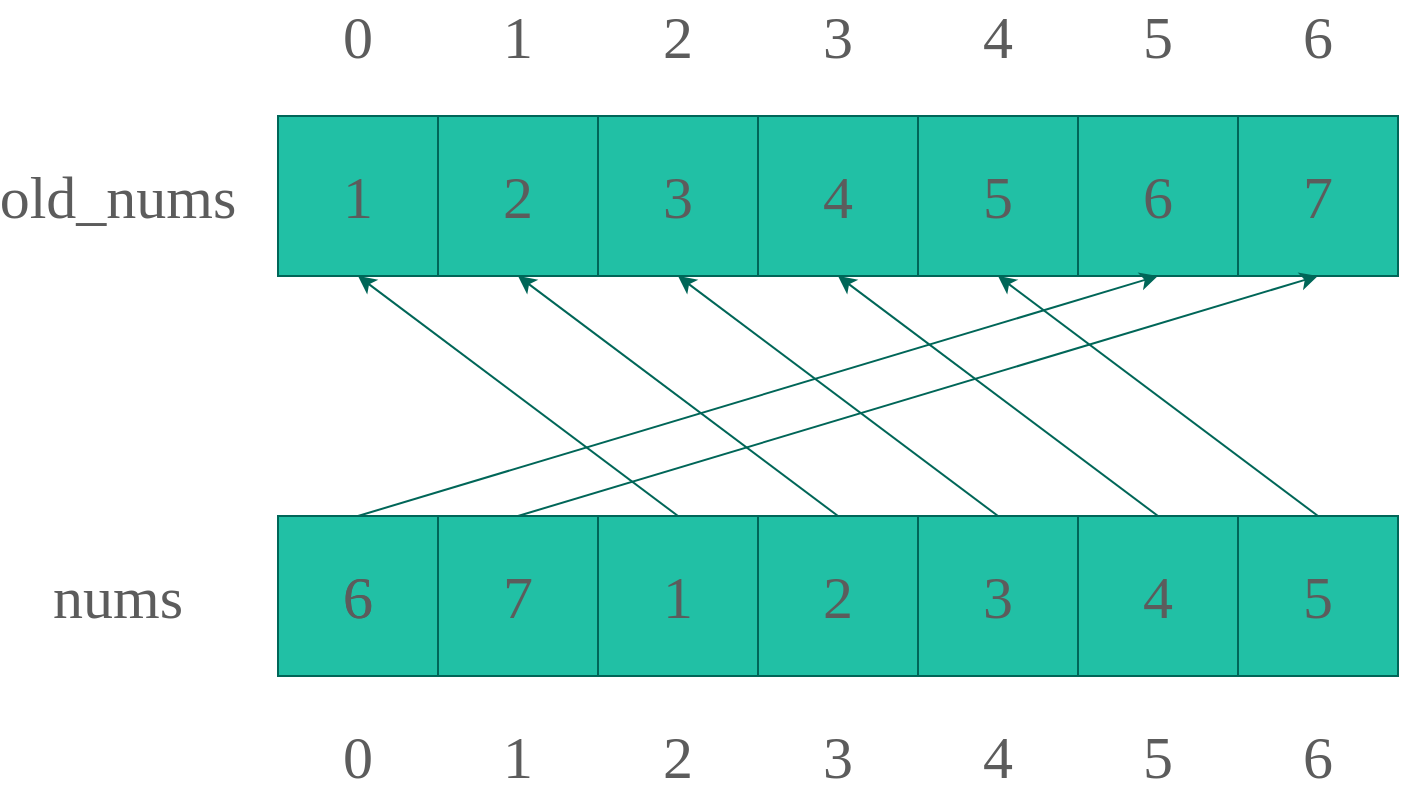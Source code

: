 <mxfile version="14.8.5" type="github">
  <diagram id="QPfnh-mpBDKSe8OGBJDT" name="rotate_array">
    <mxGraphModel dx="1304" dy="529" grid="1" gridSize="10" guides="1" tooltips="1" connect="1" arrows="1" fold="1" page="1" pageScale="1" pageWidth="1800" pageHeight="1000" math="0" shadow="0">
      <root>
        <mxCell id="0" />
        <mxCell id="1" parent="0" />
        <mxCell id="Ruj4pEIZxkWLNFvjBIL3-1" value="" style="whiteSpace=wrap;html=1;fillColor=#21C0A5;strokeColor=#006658;fontColor=#5C5C5C;" vertex="1" parent="1">
          <mxGeometry x="240" y="120" width="80" height="80" as="geometry" />
        </mxCell>
        <mxCell id="Ruj4pEIZxkWLNFvjBIL3-2" value="" style="whiteSpace=wrap;html=1;fillColor=#21C0A5;strokeColor=#006658;fontColor=#5C5C5C;" vertex="1" parent="1">
          <mxGeometry x="320" y="120" width="80" height="80" as="geometry" />
        </mxCell>
        <mxCell id="Ruj4pEIZxkWLNFvjBIL3-3" value="" style="whiteSpace=wrap;html=1;fillColor=#21C0A5;strokeColor=#006658;fontColor=#5C5C5C;" vertex="1" parent="1">
          <mxGeometry x="400" y="120" width="80" height="80" as="geometry" />
        </mxCell>
        <mxCell id="Ruj4pEIZxkWLNFvjBIL3-4" value="" style="whiteSpace=wrap;html=1;fillColor=#21C0A5;strokeColor=#006658;fontColor=#5C5C5C;" vertex="1" parent="1">
          <mxGeometry x="480" y="120" width="80" height="80" as="geometry" />
        </mxCell>
        <mxCell id="Ruj4pEIZxkWLNFvjBIL3-5" value="" style="whiteSpace=wrap;html=1;fillColor=#21C0A5;strokeColor=#006658;fontColor=#5C5C5C;" vertex="1" parent="1">
          <mxGeometry x="560" y="120" width="80" height="80" as="geometry" />
        </mxCell>
        <mxCell id="Ruj4pEIZxkWLNFvjBIL3-6" value="" style="whiteSpace=wrap;html=1;fillColor=#21C0A5;strokeColor=#006658;fontColor=#5C5C5C;" vertex="1" parent="1">
          <mxGeometry x="640" y="120" width="80" height="80" as="geometry" />
        </mxCell>
        <mxCell id="Ruj4pEIZxkWLNFvjBIL3-7" value="" style="whiteSpace=wrap;html=1;fillColor=#21C0A5;strokeColor=#006658;fontColor=#5C5C5C;" vertex="1" parent="1">
          <mxGeometry x="720" y="120" width="80" height="80" as="geometry" />
        </mxCell>
        <mxCell id="Ruj4pEIZxkWLNFvjBIL3-8" value="1" style="text;html=1;strokeColor=none;fillColor=none;align=center;verticalAlign=middle;whiteSpace=wrap;fontFamily=Times New Roman;fontSize=30;fontColor=#5C5C5C;" vertex="1" parent="1">
          <mxGeometry x="260" y="150" width="40" height="20" as="geometry" />
        </mxCell>
        <mxCell id="Ruj4pEIZxkWLNFvjBIL3-9" value="2" style="text;html=1;strokeColor=none;fillColor=none;align=center;verticalAlign=middle;whiteSpace=wrap;fontFamily=Times New Roman;fontSize=30;fontColor=#5C5C5C;" vertex="1" parent="1">
          <mxGeometry x="340" y="150" width="40" height="20" as="geometry" />
        </mxCell>
        <mxCell id="Ruj4pEIZxkWLNFvjBIL3-10" value="3" style="text;html=1;strokeColor=none;fillColor=none;align=center;verticalAlign=middle;whiteSpace=wrap;fontFamily=Times New Roman;fontSize=30;fontColor=#5C5C5C;" vertex="1" parent="1">
          <mxGeometry x="420" y="150" width="40" height="20" as="geometry" />
        </mxCell>
        <mxCell id="Ruj4pEIZxkWLNFvjBIL3-11" value="4" style="text;html=1;strokeColor=none;fillColor=none;align=center;verticalAlign=middle;whiteSpace=wrap;fontFamily=Times New Roman;fontSize=30;fontColor=#5C5C5C;" vertex="1" parent="1">
          <mxGeometry x="500" y="150" width="40" height="20" as="geometry" />
        </mxCell>
        <mxCell id="Ruj4pEIZxkWLNFvjBIL3-12" value="5" style="text;html=1;strokeColor=none;fillColor=none;align=center;verticalAlign=middle;whiteSpace=wrap;fontFamily=Times New Roman;fontSize=30;fontColor=#5C5C5C;" vertex="1" parent="1">
          <mxGeometry x="580" y="150" width="40" height="20" as="geometry" />
        </mxCell>
        <mxCell id="Ruj4pEIZxkWLNFvjBIL3-13" value="6" style="text;html=1;strokeColor=none;fillColor=none;align=center;verticalAlign=middle;whiteSpace=wrap;fontFamily=Times New Roman;fontSize=30;fontColor=#5C5C5C;" vertex="1" parent="1">
          <mxGeometry x="660" y="150" width="40" height="20" as="geometry" />
        </mxCell>
        <mxCell id="Ruj4pEIZxkWLNFvjBIL3-14" value="7" style="text;html=1;strokeColor=none;fillColor=none;align=center;verticalAlign=middle;whiteSpace=wrap;fontFamily=Times New Roman;fontSize=30;fontColor=#5C5C5C;" vertex="1" parent="1">
          <mxGeometry x="740" y="150" width="40" height="20" as="geometry" />
        </mxCell>
        <mxCell id="Ruj4pEIZxkWLNFvjBIL3-34" style="edgeStyle=none;sketch=0;orthogonalLoop=1;jettySize=auto;html=1;exitX=0.5;exitY=0;exitDx=0;exitDy=0;entryX=0.5;entryY=1;entryDx=0;entryDy=0;fontColor=#5C5C5C;endArrow=classic;endFill=1;strokeColor=#006658;fillColor=#21C0A5;" edge="1" parent="1" source="Ruj4pEIZxkWLNFvjBIL3-15" target="Ruj4pEIZxkWLNFvjBIL3-6">
          <mxGeometry relative="1" as="geometry" />
        </mxCell>
        <mxCell id="Ruj4pEIZxkWLNFvjBIL3-15" value="" style="whiteSpace=wrap;html=1;fillColor=#21C0A5;strokeColor=#006658;fontColor=#5C5C5C;" vertex="1" parent="1">
          <mxGeometry x="240" y="320" width="80" height="80" as="geometry" />
        </mxCell>
        <mxCell id="Ruj4pEIZxkWLNFvjBIL3-35" style="edgeStyle=none;sketch=0;orthogonalLoop=1;jettySize=auto;html=1;exitX=0.5;exitY=0;exitDx=0;exitDy=0;entryX=0.5;entryY=1;entryDx=0;entryDy=0;fontColor=#5C5C5C;endArrow=classic;endFill=1;strokeColor=#006658;fillColor=#21C0A5;" edge="1" parent="1" source="Ruj4pEIZxkWLNFvjBIL3-16" target="Ruj4pEIZxkWLNFvjBIL3-7">
          <mxGeometry relative="1" as="geometry" />
        </mxCell>
        <mxCell id="Ruj4pEIZxkWLNFvjBIL3-16" value="" style="whiteSpace=wrap;html=1;fillColor=#21C0A5;strokeColor=#006658;fontColor=#5C5C5C;" vertex="1" parent="1">
          <mxGeometry x="320" y="320" width="80" height="80" as="geometry" />
        </mxCell>
        <mxCell id="Ruj4pEIZxkWLNFvjBIL3-29" style="sketch=0;orthogonalLoop=1;jettySize=auto;html=1;exitX=0.5;exitY=0;exitDx=0;exitDy=0;entryX=0.5;entryY=1;entryDx=0;entryDy=0;fontColor=#5C5C5C;strokeColor=#006658;fillColor=#21C0A5;" edge="1" parent="1" source="Ruj4pEIZxkWLNFvjBIL3-17" target="Ruj4pEIZxkWLNFvjBIL3-1">
          <mxGeometry relative="1" as="geometry" />
        </mxCell>
        <mxCell id="Ruj4pEIZxkWLNFvjBIL3-17" value="" style="whiteSpace=wrap;html=1;fillColor=#21C0A5;strokeColor=#006658;fontColor=#5C5C5C;" vertex="1" parent="1">
          <mxGeometry x="400" y="320" width="80" height="80" as="geometry" />
        </mxCell>
        <mxCell id="Ruj4pEIZxkWLNFvjBIL3-30" style="sketch=0;orthogonalLoop=1;jettySize=auto;html=1;exitX=0.5;exitY=0;exitDx=0;exitDy=0;entryX=0.5;entryY=1;entryDx=0;entryDy=0;fontColor=#5C5C5C;strokeColor=#006658;fillColor=#21C0A5;" edge="1" parent="1" source="Ruj4pEIZxkWLNFvjBIL3-18" target="Ruj4pEIZxkWLNFvjBIL3-2">
          <mxGeometry relative="1" as="geometry" />
        </mxCell>
        <mxCell id="Ruj4pEIZxkWLNFvjBIL3-18" value="" style="whiteSpace=wrap;html=1;fillColor=#21C0A5;strokeColor=#006658;fontColor=#5C5C5C;" vertex="1" parent="1">
          <mxGeometry x="480" y="320" width="80" height="80" as="geometry" />
        </mxCell>
        <mxCell id="Ruj4pEIZxkWLNFvjBIL3-31" style="sketch=0;orthogonalLoop=1;jettySize=auto;html=1;exitX=0.5;exitY=0;exitDx=0;exitDy=0;entryX=0.5;entryY=1;entryDx=0;entryDy=0;fontColor=#5C5C5C;strokeColor=#006658;fillColor=#21C0A5;" edge="1" parent="1" source="Ruj4pEIZxkWLNFvjBIL3-19" target="Ruj4pEIZxkWLNFvjBIL3-3">
          <mxGeometry relative="1" as="geometry" />
        </mxCell>
        <mxCell id="Ruj4pEIZxkWLNFvjBIL3-19" value="" style="whiteSpace=wrap;html=1;fillColor=#21C0A5;strokeColor=#006658;fontColor=#5C5C5C;" vertex="1" parent="1">
          <mxGeometry x="560" y="320" width="80" height="80" as="geometry" />
        </mxCell>
        <mxCell id="Ruj4pEIZxkWLNFvjBIL3-32" style="sketch=0;orthogonalLoop=1;jettySize=auto;html=1;exitX=0.5;exitY=0;exitDx=0;exitDy=0;entryX=0.5;entryY=1;entryDx=0;entryDy=0;fontColor=#5C5C5C;strokeColor=#006658;fillColor=#21C0A5;endArrow=classic;endFill=1;" edge="1" parent="1" source="Ruj4pEIZxkWLNFvjBIL3-20" target="Ruj4pEIZxkWLNFvjBIL3-4">
          <mxGeometry relative="1" as="geometry" />
        </mxCell>
        <mxCell id="Ruj4pEIZxkWLNFvjBIL3-20" value="" style="whiteSpace=wrap;html=1;fillColor=#21C0A5;strokeColor=#006658;fontColor=#5C5C5C;" vertex="1" parent="1">
          <mxGeometry x="640" y="320" width="80" height="80" as="geometry" />
        </mxCell>
        <mxCell id="Ruj4pEIZxkWLNFvjBIL3-33" style="edgeStyle=none;sketch=0;orthogonalLoop=1;jettySize=auto;html=1;exitX=0.5;exitY=0;exitDx=0;exitDy=0;entryX=0.5;entryY=1;entryDx=0;entryDy=0;fontColor=#5C5C5C;endArrow=classic;endFill=1;strokeColor=#006658;fillColor=#21C0A5;" edge="1" parent="1" source="Ruj4pEIZxkWLNFvjBIL3-21" target="Ruj4pEIZxkWLNFvjBIL3-5">
          <mxGeometry relative="1" as="geometry" />
        </mxCell>
        <mxCell id="Ruj4pEIZxkWLNFvjBIL3-21" value="" style="whiteSpace=wrap;html=1;fillColor=#21C0A5;strokeColor=#006658;fontColor=#5C5C5C;" vertex="1" parent="1">
          <mxGeometry x="720" y="320" width="80" height="80" as="geometry" />
        </mxCell>
        <mxCell id="Ruj4pEIZxkWLNFvjBIL3-22" value="6" style="text;html=1;strokeColor=none;fillColor=none;align=center;verticalAlign=middle;whiteSpace=wrap;fontFamily=Times New Roman;fontSize=30;fontColor=#5C5C5C;" vertex="1" parent="1">
          <mxGeometry x="260" y="350" width="40" height="20" as="geometry" />
        </mxCell>
        <mxCell id="Ruj4pEIZxkWLNFvjBIL3-23" value="7" style="text;html=1;strokeColor=none;fillColor=none;align=center;verticalAlign=middle;whiteSpace=wrap;fontFamily=Times New Roman;fontSize=30;fontColor=#5C5C5C;" vertex="1" parent="1">
          <mxGeometry x="340" y="350" width="40" height="20" as="geometry" />
        </mxCell>
        <mxCell id="Ruj4pEIZxkWLNFvjBIL3-24" value="1" style="text;html=1;strokeColor=none;fillColor=none;align=center;verticalAlign=middle;whiteSpace=wrap;fontFamily=Times New Roman;fontSize=30;fontColor=#5C5C5C;" vertex="1" parent="1">
          <mxGeometry x="420" y="350" width="40" height="20" as="geometry" />
        </mxCell>
        <mxCell id="Ruj4pEIZxkWLNFvjBIL3-25" value="2" style="text;html=1;strokeColor=none;fillColor=none;align=center;verticalAlign=middle;whiteSpace=wrap;fontFamily=Times New Roman;fontSize=30;fontColor=#5C5C5C;" vertex="1" parent="1">
          <mxGeometry x="500" y="350" width="40" height="20" as="geometry" />
        </mxCell>
        <mxCell id="Ruj4pEIZxkWLNFvjBIL3-26" value="3" style="text;html=1;strokeColor=none;fillColor=none;align=center;verticalAlign=middle;whiteSpace=wrap;fontFamily=Times New Roman;fontSize=30;fontColor=#5C5C5C;" vertex="1" parent="1">
          <mxGeometry x="580" y="350" width="40" height="20" as="geometry" />
        </mxCell>
        <mxCell id="Ruj4pEIZxkWLNFvjBIL3-27" value="4" style="text;html=1;strokeColor=none;fillColor=none;align=center;verticalAlign=middle;whiteSpace=wrap;fontFamily=Times New Roman;fontSize=30;fontColor=#5C5C5C;" vertex="1" parent="1">
          <mxGeometry x="660" y="350" width="40" height="20" as="geometry" />
        </mxCell>
        <mxCell id="Ruj4pEIZxkWLNFvjBIL3-28" value="5" style="text;html=1;strokeColor=none;fillColor=none;align=center;verticalAlign=middle;whiteSpace=wrap;fontFamily=Times New Roman;fontSize=30;fontColor=#5C5C5C;" vertex="1" parent="1">
          <mxGeometry x="740" y="350" width="40" height="20" as="geometry" />
        </mxCell>
        <mxCell id="Ruj4pEIZxkWLNFvjBIL3-36" value="1" style="text;html=1;strokeColor=none;fillColor=none;align=center;verticalAlign=middle;whiteSpace=wrap;fontFamily=Times New Roman;fontSize=30;fontColor=#5C5C5C;" vertex="1" parent="1">
          <mxGeometry x="340" y="70" width="40" height="20" as="geometry" />
        </mxCell>
        <mxCell id="Ruj4pEIZxkWLNFvjBIL3-37" value="2" style="text;html=1;strokeColor=none;fillColor=none;align=center;verticalAlign=middle;whiteSpace=wrap;fontFamily=Times New Roman;fontSize=30;fontColor=#5C5C5C;" vertex="1" parent="1">
          <mxGeometry x="420" y="70" width="40" height="20" as="geometry" />
        </mxCell>
        <mxCell id="Ruj4pEIZxkWLNFvjBIL3-38" value="3" style="text;html=1;strokeColor=none;fillColor=none;align=center;verticalAlign=middle;whiteSpace=wrap;fontFamily=Times New Roman;fontSize=30;fontColor=#5C5C5C;" vertex="1" parent="1">
          <mxGeometry x="500" y="70" width="40" height="20" as="geometry" />
        </mxCell>
        <mxCell id="Ruj4pEIZxkWLNFvjBIL3-39" value="4" style="text;html=1;strokeColor=none;fillColor=none;align=center;verticalAlign=middle;whiteSpace=wrap;fontFamily=Times New Roman;fontSize=30;fontColor=#5C5C5C;" vertex="1" parent="1">
          <mxGeometry x="580" y="70" width="40" height="20" as="geometry" />
        </mxCell>
        <mxCell id="Ruj4pEIZxkWLNFvjBIL3-40" value="5" style="text;html=1;strokeColor=none;fillColor=none;align=center;verticalAlign=middle;whiteSpace=wrap;fontFamily=Times New Roman;fontSize=30;fontColor=#5C5C5C;" vertex="1" parent="1">
          <mxGeometry x="660" y="70" width="40" height="20" as="geometry" />
        </mxCell>
        <mxCell id="Ruj4pEIZxkWLNFvjBIL3-41" value="6" style="text;html=1;strokeColor=none;fillColor=none;align=center;verticalAlign=middle;whiteSpace=wrap;fontFamily=Times New Roman;fontSize=30;fontColor=#5C5C5C;" vertex="1" parent="1">
          <mxGeometry x="740" y="70" width="40" height="20" as="geometry" />
        </mxCell>
        <mxCell id="Ruj4pEIZxkWLNFvjBIL3-42" value="0" style="text;html=1;strokeColor=none;fillColor=none;align=center;verticalAlign=middle;whiteSpace=wrap;fontFamily=Times New Roman;fontSize=30;fontColor=#5C5C5C;" vertex="1" parent="1">
          <mxGeometry x="260" y="70" width="40" height="20" as="geometry" />
        </mxCell>
        <mxCell id="Ruj4pEIZxkWLNFvjBIL3-43" value="1" style="text;html=1;strokeColor=none;fillColor=none;align=center;verticalAlign=middle;whiteSpace=wrap;fontFamily=Times New Roman;fontSize=30;fontColor=#5C5C5C;" vertex="1" parent="1">
          <mxGeometry x="340" y="430" width="40" height="20" as="geometry" />
        </mxCell>
        <mxCell id="Ruj4pEIZxkWLNFvjBIL3-44" value="2" style="text;html=1;strokeColor=none;fillColor=none;align=center;verticalAlign=middle;whiteSpace=wrap;fontFamily=Times New Roman;fontSize=30;fontColor=#5C5C5C;" vertex="1" parent="1">
          <mxGeometry x="420" y="430" width="40" height="20" as="geometry" />
        </mxCell>
        <mxCell id="Ruj4pEIZxkWLNFvjBIL3-45" value="3" style="text;html=1;strokeColor=none;fillColor=none;align=center;verticalAlign=middle;whiteSpace=wrap;fontFamily=Times New Roman;fontSize=30;fontColor=#5C5C5C;" vertex="1" parent="1">
          <mxGeometry x="500" y="430" width="40" height="20" as="geometry" />
        </mxCell>
        <mxCell id="Ruj4pEIZxkWLNFvjBIL3-46" value="4" style="text;html=1;strokeColor=none;fillColor=none;align=center;verticalAlign=middle;whiteSpace=wrap;fontFamily=Times New Roman;fontSize=30;fontColor=#5C5C5C;" vertex="1" parent="1">
          <mxGeometry x="580" y="430" width="40" height="20" as="geometry" />
        </mxCell>
        <mxCell id="Ruj4pEIZxkWLNFvjBIL3-47" value="5" style="text;html=1;strokeColor=none;fillColor=none;align=center;verticalAlign=middle;whiteSpace=wrap;fontFamily=Times New Roman;fontSize=30;fontColor=#5C5C5C;" vertex="1" parent="1">
          <mxGeometry x="660" y="430" width="40" height="20" as="geometry" />
        </mxCell>
        <mxCell id="Ruj4pEIZxkWLNFvjBIL3-48" value="6" style="text;html=1;strokeColor=none;fillColor=none;align=center;verticalAlign=middle;whiteSpace=wrap;fontFamily=Times New Roman;fontSize=30;fontColor=#5C5C5C;" vertex="1" parent="1">
          <mxGeometry x="740" y="430" width="40" height="20" as="geometry" />
        </mxCell>
        <mxCell id="Ruj4pEIZxkWLNFvjBIL3-49" value="0" style="text;html=1;strokeColor=none;fillColor=none;align=center;verticalAlign=middle;whiteSpace=wrap;fontFamily=Times New Roman;fontSize=30;fontColor=#5C5C5C;" vertex="1" parent="1">
          <mxGeometry x="260" y="430" width="40" height="20" as="geometry" />
        </mxCell>
        <mxCell id="Ruj4pEIZxkWLNFvjBIL3-50" value="6" style="text;html=1;strokeColor=none;fillColor=none;align=center;verticalAlign=middle;whiteSpace=wrap;fontFamily=Times New Roman;fontSize=30;fontColor=#5C5C5C;" vertex="1" parent="1">
          <mxGeometry x="260" y="350" width="40" height="20" as="geometry" />
        </mxCell>
        <mxCell id="Ruj4pEIZxkWLNFvjBIL3-51" value="old_nums" style="text;html=1;strokeColor=none;fillColor=none;align=center;verticalAlign=middle;whiteSpace=wrap;fontFamily=Times New Roman;fontSize=30;fontColor=#5C5C5C;" vertex="1" parent="1">
          <mxGeometry x="140" y="150" width="40" height="20" as="geometry" />
        </mxCell>
        <mxCell id="Ruj4pEIZxkWLNFvjBIL3-52" value="nums" style="text;html=1;strokeColor=none;fillColor=none;align=center;verticalAlign=middle;whiteSpace=wrap;fontFamily=Times New Roman;fontSize=30;fontColor=#5C5C5C;" vertex="1" parent="1">
          <mxGeometry x="140" y="350" width="40" height="20" as="geometry" />
        </mxCell>
      </root>
    </mxGraphModel>
  </diagram>
</mxfile>
